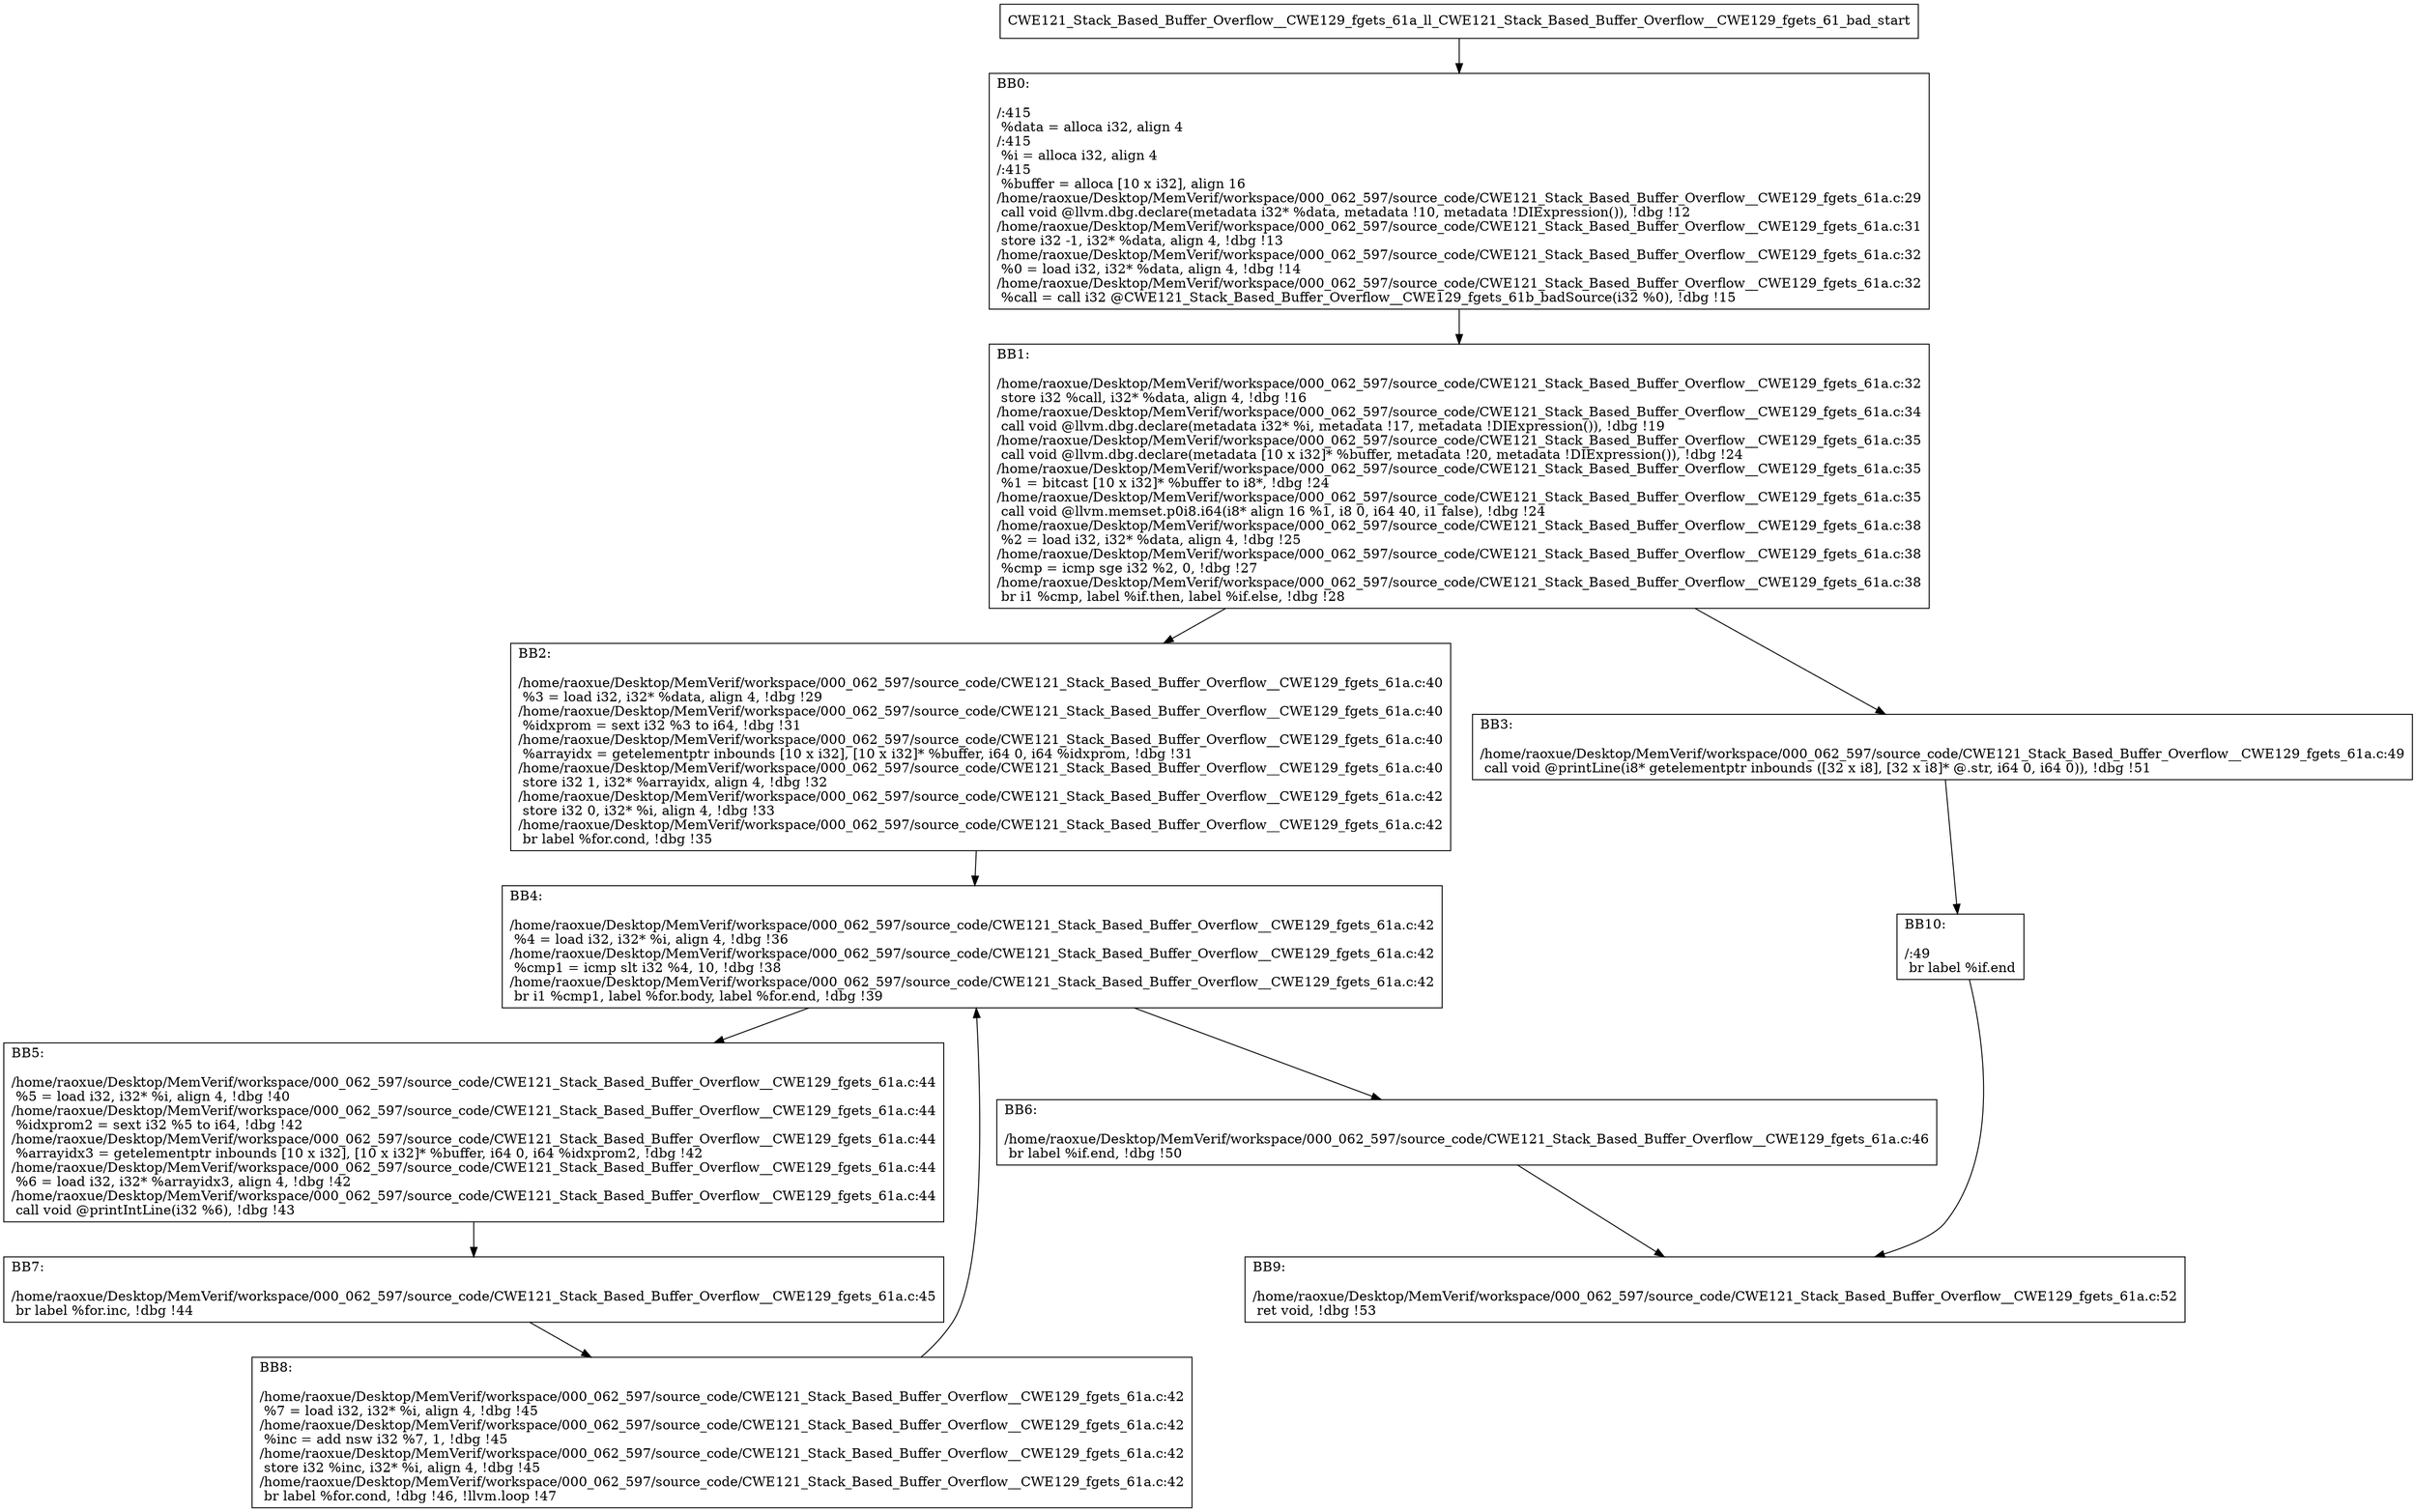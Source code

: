 digraph "CFG for'CWE121_Stack_Based_Buffer_Overflow__CWE129_fgets_61a_ll_CWE121_Stack_Based_Buffer_Overflow__CWE129_fgets_61_bad' function" {
	BBCWE121_Stack_Based_Buffer_Overflow__CWE129_fgets_61a_ll_CWE121_Stack_Based_Buffer_Overflow__CWE129_fgets_61_bad_start[shape=record,label="{CWE121_Stack_Based_Buffer_Overflow__CWE129_fgets_61a_ll_CWE121_Stack_Based_Buffer_Overflow__CWE129_fgets_61_bad_start}"];
	BBCWE121_Stack_Based_Buffer_Overflow__CWE129_fgets_61a_ll_CWE121_Stack_Based_Buffer_Overflow__CWE129_fgets_61_bad_start-> CWE121_Stack_Based_Buffer_Overflow__CWE129_fgets_61a_ll_CWE121_Stack_Based_Buffer_Overflow__CWE129_fgets_61_badBB0;
	CWE121_Stack_Based_Buffer_Overflow__CWE129_fgets_61a_ll_CWE121_Stack_Based_Buffer_Overflow__CWE129_fgets_61_badBB0 [shape=record, label="{BB0:\l\l/:415\l
  %data = alloca i32, align 4\l
/:415\l
  %i = alloca i32, align 4\l
/:415\l
  %buffer = alloca [10 x i32], align 16\l
/home/raoxue/Desktop/MemVerif/workspace/000_062_597/source_code/CWE121_Stack_Based_Buffer_Overflow__CWE129_fgets_61a.c:29\l
  call void @llvm.dbg.declare(metadata i32* %data, metadata !10, metadata !DIExpression()), !dbg !12\l
/home/raoxue/Desktop/MemVerif/workspace/000_062_597/source_code/CWE121_Stack_Based_Buffer_Overflow__CWE129_fgets_61a.c:31\l
  store i32 -1, i32* %data, align 4, !dbg !13\l
/home/raoxue/Desktop/MemVerif/workspace/000_062_597/source_code/CWE121_Stack_Based_Buffer_Overflow__CWE129_fgets_61a.c:32\l
  %0 = load i32, i32* %data, align 4, !dbg !14\l
/home/raoxue/Desktop/MemVerif/workspace/000_062_597/source_code/CWE121_Stack_Based_Buffer_Overflow__CWE129_fgets_61a.c:32\l
  %call = call i32 @CWE121_Stack_Based_Buffer_Overflow__CWE129_fgets_61b_badSource(i32 %0), !dbg !15\l
}"];
	CWE121_Stack_Based_Buffer_Overflow__CWE129_fgets_61a_ll_CWE121_Stack_Based_Buffer_Overflow__CWE129_fgets_61_badBB0-> CWE121_Stack_Based_Buffer_Overflow__CWE129_fgets_61a_ll_CWE121_Stack_Based_Buffer_Overflow__CWE129_fgets_61_badBB1;
	CWE121_Stack_Based_Buffer_Overflow__CWE129_fgets_61a_ll_CWE121_Stack_Based_Buffer_Overflow__CWE129_fgets_61_badBB1 [shape=record, label="{BB1:\l\l/home/raoxue/Desktop/MemVerif/workspace/000_062_597/source_code/CWE121_Stack_Based_Buffer_Overflow__CWE129_fgets_61a.c:32\l
  store i32 %call, i32* %data, align 4, !dbg !16\l
/home/raoxue/Desktop/MemVerif/workspace/000_062_597/source_code/CWE121_Stack_Based_Buffer_Overflow__CWE129_fgets_61a.c:34\l
  call void @llvm.dbg.declare(metadata i32* %i, metadata !17, metadata !DIExpression()), !dbg !19\l
/home/raoxue/Desktop/MemVerif/workspace/000_062_597/source_code/CWE121_Stack_Based_Buffer_Overflow__CWE129_fgets_61a.c:35\l
  call void @llvm.dbg.declare(metadata [10 x i32]* %buffer, metadata !20, metadata !DIExpression()), !dbg !24\l
/home/raoxue/Desktop/MemVerif/workspace/000_062_597/source_code/CWE121_Stack_Based_Buffer_Overflow__CWE129_fgets_61a.c:35\l
  %1 = bitcast [10 x i32]* %buffer to i8*, !dbg !24\l
/home/raoxue/Desktop/MemVerif/workspace/000_062_597/source_code/CWE121_Stack_Based_Buffer_Overflow__CWE129_fgets_61a.c:35\l
  call void @llvm.memset.p0i8.i64(i8* align 16 %1, i8 0, i64 40, i1 false), !dbg !24\l
/home/raoxue/Desktop/MemVerif/workspace/000_062_597/source_code/CWE121_Stack_Based_Buffer_Overflow__CWE129_fgets_61a.c:38\l
  %2 = load i32, i32* %data, align 4, !dbg !25\l
/home/raoxue/Desktop/MemVerif/workspace/000_062_597/source_code/CWE121_Stack_Based_Buffer_Overflow__CWE129_fgets_61a.c:38\l
  %cmp = icmp sge i32 %2, 0, !dbg !27\l
/home/raoxue/Desktop/MemVerif/workspace/000_062_597/source_code/CWE121_Stack_Based_Buffer_Overflow__CWE129_fgets_61a.c:38\l
  br i1 %cmp, label %if.then, label %if.else, !dbg !28\l
}"];
	CWE121_Stack_Based_Buffer_Overflow__CWE129_fgets_61a_ll_CWE121_Stack_Based_Buffer_Overflow__CWE129_fgets_61_badBB1-> CWE121_Stack_Based_Buffer_Overflow__CWE129_fgets_61a_ll_CWE121_Stack_Based_Buffer_Overflow__CWE129_fgets_61_badBB2;
	CWE121_Stack_Based_Buffer_Overflow__CWE129_fgets_61a_ll_CWE121_Stack_Based_Buffer_Overflow__CWE129_fgets_61_badBB1-> CWE121_Stack_Based_Buffer_Overflow__CWE129_fgets_61a_ll_CWE121_Stack_Based_Buffer_Overflow__CWE129_fgets_61_badBB3;
	CWE121_Stack_Based_Buffer_Overflow__CWE129_fgets_61a_ll_CWE121_Stack_Based_Buffer_Overflow__CWE129_fgets_61_badBB2 [shape=record, label="{BB2:\l\l/home/raoxue/Desktop/MemVerif/workspace/000_062_597/source_code/CWE121_Stack_Based_Buffer_Overflow__CWE129_fgets_61a.c:40\l
  %3 = load i32, i32* %data, align 4, !dbg !29\l
/home/raoxue/Desktop/MemVerif/workspace/000_062_597/source_code/CWE121_Stack_Based_Buffer_Overflow__CWE129_fgets_61a.c:40\l
  %idxprom = sext i32 %3 to i64, !dbg !31\l
/home/raoxue/Desktop/MemVerif/workspace/000_062_597/source_code/CWE121_Stack_Based_Buffer_Overflow__CWE129_fgets_61a.c:40\l
  %arrayidx = getelementptr inbounds [10 x i32], [10 x i32]* %buffer, i64 0, i64 %idxprom, !dbg !31\l
/home/raoxue/Desktop/MemVerif/workspace/000_062_597/source_code/CWE121_Stack_Based_Buffer_Overflow__CWE129_fgets_61a.c:40\l
  store i32 1, i32* %arrayidx, align 4, !dbg !32\l
/home/raoxue/Desktop/MemVerif/workspace/000_062_597/source_code/CWE121_Stack_Based_Buffer_Overflow__CWE129_fgets_61a.c:42\l
  store i32 0, i32* %i, align 4, !dbg !33\l
/home/raoxue/Desktop/MemVerif/workspace/000_062_597/source_code/CWE121_Stack_Based_Buffer_Overflow__CWE129_fgets_61a.c:42\l
  br label %for.cond, !dbg !35\l
}"];
	CWE121_Stack_Based_Buffer_Overflow__CWE129_fgets_61a_ll_CWE121_Stack_Based_Buffer_Overflow__CWE129_fgets_61_badBB2-> CWE121_Stack_Based_Buffer_Overflow__CWE129_fgets_61a_ll_CWE121_Stack_Based_Buffer_Overflow__CWE129_fgets_61_badBB4;
	CWE121_Stack_Based_Buffer_Overflow__CWE129_fgets_61a_ll_CWE121_Stack_Based_Buffer_Overflow__CWE129_fgets_61_badBB4 [shape=record, label="{BB4:\l\l/home/raoxue/Desktop/MemVerif/workspace/000_062_597/source_code/CWE121_Stack_Based_Buffer_Overflow__CWE129_fgets_61a.c:42\l
  %4 = load i32, i32* %i, align 4, !dbg !36\l
/home/raoxue/Desktop/MemVerif/workspace/000_062_597/source_code/CWE121_Stack_Based_Buffer_Overflow__CWE129_fgets_61a.c:42\l
  %cmp1 = icmp slt i32 %4, 10, !dbg !38\l
/home/raoxue/Desktop/MemVerif/workspace/000_062_597/source_code/CWE121_Stack_Based_Buffer_Overflow__CWE129_fgets_61a.c:42\l
  br i1 %cmp1, label %for.body, label %for.end, !dbg !39\l
}"];
	CWE121_Stack_Based_Buffer_Overflow__CWE129_fgets_61a_ll_CWE121_Stack_Based_Buffer_Overflow__CWE129_fgets_61_badBB4-> CWE121_Stack_Based_Buffer_Overflow__CWE129_fgets_61a_ll_CWE121_Stack_Based_Buffer_Overflow__CWE129_fgets_61_badBB5;
	CWE121_Stack_Based_Buffer_Overflow__CWE129_fgets_61a_ll_CWE121_Stack_Based_Buffer_Overflow__CWE129_fgets_61_badBB4-> CWE121_Stack_Based_Buffer_Overflow__CWE129_fgets_61a_ll_CWE121_Stack_Based_Buffer_Overflow__CWE129_fgets_61_badBB6;
	CWE121_Stack_Based_Buffer_Overflow__CWE129_fgets_61a_ll_CWE121_Stack_Based_Buffer_Overflow__CWE129_fgets_61_badBB5 [shape=record, label="{BB5:\l\l/home/raoxue/Desktop/MemVerif/workspace/000_062_597/source_code/CWE121_Stack_Based_Buffer_Overflow__CWE129_fgets_61a.c:44\l
  %5 = load i32, i32* %i, align 4, !dbg !40\l
/home/raoxue/Desktop/MemVerif/workspace/000_062_597/source_code/CWE121_Stack_Based_Buffer_Overflow__CWE129_fgets_61a.c:44\l
  %idxprom2 = sext i32 %5 to i64, !dbg !42\l
/home/raoxue/Desktop/MemVerif/workspace/000_062_597/source_code/CWE121_Stack_Based_Buffer_Overflow__CWE129_fgets_61a.c:44\l
  %arrayidx3 = getelementptr inbounds [10 x i32], [10 x i32]* %buffer, i64 0, i64 %idxprom2, !dbg !42\l
/home/raoxue/Desktop/MemVerif/workspace/000_062_597/source_code/CWE121_Stack_Based_Buffer_Overflow__CWE129_fgets_61a.c:44\l
  %6 = load i32, i32* %arrayidx3, align 4, !dbg !42\l
/home/raoxue/Desktop/MemVerif/workspace/000_062_597/source_code/CWE121_Stack_Based_Buffer_Overflow__CWE129_fgets_61a.c:44\l
  call void @printIntLine(i32 %6), !dbg !43\l
}"];
	CWE121_Stack_Based_Buffer_Overflow__CWE129_fgets_61a_ll_CWE121_Stack_Based_Buffer_Overflow__CWE129_fgets_61_badBB5-> CWE121_Stack_Based_Buffer_Overflow__CWE129_fgets_61a_ll_CWE121_Stack_Based_Buffer_Overflow__CWE129_fgets_61_badBB7;
	CWE121_Stack_Based_Buffer_Overflow__CWE129_fgets_61a_ll_CWE121_Stack_Based_Buffer_Overflow__CWE129_fgets_61_badBB7 [shape=record, label="{BB7:\l\l/home/raoxue/Desktop/MemVerif/workspace/000_062_597/source_code/CWE121_Stack_Based_Buffer_Overflow__CWE129_fgets_61a.c:45\l
  br label %for.inc, !dbg !44\l
}"];
	CWE121_Stack_Based_Buffer_Overflow__CWE129_fgets_61a_ll_CWE121_Stack_Based_Buffer_Overflow__CWE129_fgets_61_badBB7-> CWE121_Stack_Based_Buffer_Overflow__CWE129_fgets_61a_ll_CWE121_Stack_Based_Buffer_Overflow__CWE129_fgets_61_badBB8;
	CWE121_Stack_Based_Buffer_Overflow__CWE129_fgets_61a_ll_CWE121_Stack_Based_Buffer_Overflow__CWE129_fgets_61_badBB8 [shape=record, label="{BB8:\l\l/home/raoxue/Desktop/MemVerif/workspace/000_062_597/source_code/CWE121_Stack_Based_Buffer_Overflow__CWE129_fgets_61a.c:42\l
  %7 = load i32, i32* %i, align 4, !dbg !45\l
/home/raoxue/Desktop/MemVerif/workspace/000_062_597/source_code/CWE121_Stack_Based_Buffer_Overflow__CWE129_fgets_61a.c:42\l
  %inc = add nsw i32 %7, 1, !dbg !45\l
/home/raoxue/Desktop/MemVerif/workspace/000_062_597/source_code/CWE121_Stack_Based_Buffer_Overflow__CWE129_fgets_61a.c:42\l
  store i32 %inc, i32* %i, align 4, !dbg !45\l
/home/raoxue/Desktop/MemVerif/workspace/000_062_597/source_code/CWE121_Stack_Based_Buffer_Overflow__CWE129_fgets_61a.c:42\l
  br label %for.cond, !dbg !46, !llvm.loop !47\l
}"];
	CWE121_Stack_Based_Buffer_Overflow__CWE129_fgets_61a_ll_CWE121_Stack_Based_Buffer_Overflow__CWE129_fgets_61_badBB8-> CWE121_Stack_Based_Buffer_Overflow__CWE129_fgets_61a_ll_CWE121_Stack_Based_Buffer_Overflow__CWE129_fgets_61_badBB4;
	CWE121_Stack_Based_Buffer_Overflow__CWE129_fgets_61a_ll_CWE121_Stack_Based_Buffer_Overflow__CWE129_fgets_61_badBB6 [shape=record, label="{BB6:\l\l/home/raoxue/Desktop/MemVerif/workspace/000_062_597/source_code/CWE121_Stack_Based_Buffer_Overflow__CWE129_fgets_61a.c:46\l
  br label %if.end, !dbg !50\l
}"];
	CWE121_Stack_Based_Buffer_Overflow__CWE129_fgets_61a_ll_CWE121_Stack_Based_Buffer_Overflow__CWE129_fgets_61_badBB6-> CWE121_Stack_Based_Buffer_Overflow__CWE129_fgets_61a_ll_CWE121_Stack_Based_Buffer_Overflow__CWE129_fgets_61_badBB9;
	CWE121_Stack_Based_Buffer_Overflow__CWE129_fgets_61a_ll_CWE121_Stack_Based_Buffer_Overflow__CWE129_fgets_61_badBB3 [shape=record, label="{BB3:\l\l/home/raoxue/Desktop/MemVerif/workspace/000_062_597/source_code/CWE121_Stack_Based_Buffer_Overflow__CWE129_fgets_61a.c:49\l
  call void @printLine(i8* getelementptr inbounds ([32 x i8], [32 x i8]* @.str, i64 0, i64 0)), !dbg !51\l
}"];
	CWE121_Stack_Based_Buffer_Overflow__CWE129_fgets_61a_ll_CWE121_Stack_Based_Buffer_Overflow__CWE129_fgets_61_badBB3-> CWE121_Stack_Based_Buffer_Overflow__CWE129_fgets_61a_ll_CWE121_Stack_Based_Buffer_Overflow__CWE129_fgets_61_badBB10;
	CWE121_Stack_Based_Buffer_Overflow__CWE129_fgets_61a_ll_CWE121_Stack_Based_Buffer_Overflow__CWE129_fgets_61_badBB10 [shape=record, label="{BB10:\l\l/:49\l
  br label %if.end\l
}"];
	CWE121_Stack_Based_Buffer_Overflow__CWE129_fgets_61a_ll_CWE121_Stack_Based_Buffer_Overflow__CWE129_fgets_61_badBB10-> CWE121_Stack_Based_Buffer_Overflow__CWE129_fgets_61a_ll_CWE121_Stack_Based_Buffer_Overflow__CWE129_fgets_61_badBB9;
	CWE121_Stack_Based_Buffer_Overflow__CWE129_fgets_61a_ll_CWE121_Stack_Based_Buffer_Overflow__CWE129_fgets_61_badBB9 [shape=record, label="{BB9:\l\l/home/raoxue/Desktop/MemVerif/workspace/000_062_597/source_code/CWE121_Stack_Based_Buffer_Overflow__CWE129_fgets_61a.c:52\l
  ret void, !dbg !53\l
}"];
}
